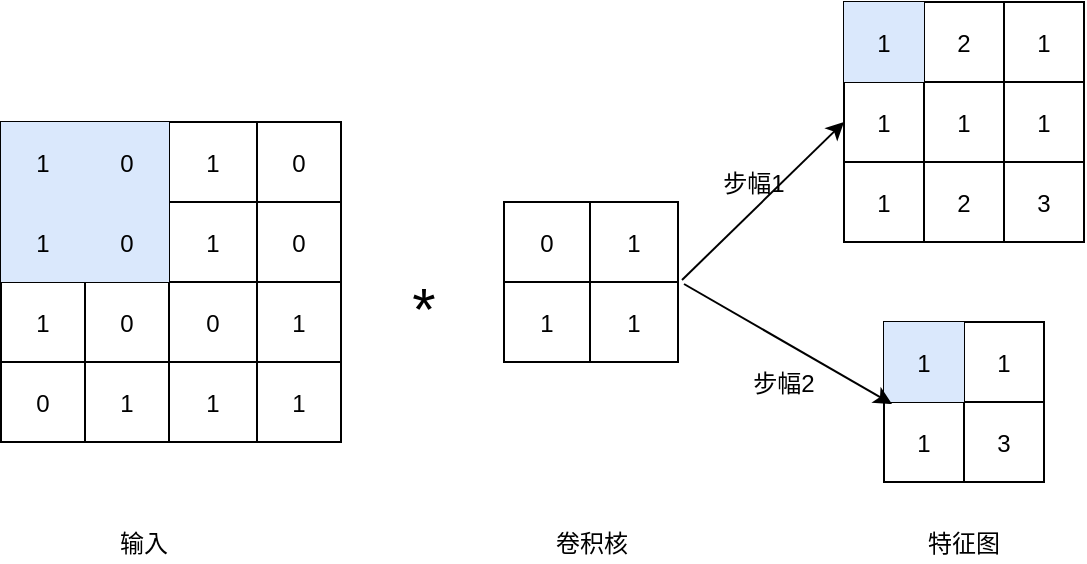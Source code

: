 <mxfile version="14.7.0" type="github">
  <diagram id="l0QCuOxOGb-37JVC7twy" name="Page-1">
    <mxGraphModel dx="942" dy="624" grid="1" gridSize="10" guides="1" tooltips="1" connect="1" arrows="1" fold="1" page="1" pageScale="1" pageWidth="827" pageHeight="1169" math="0" shadow="0">
      <root>
        <mxCell id="0" />
        <mxCell id="1" parent="0" />
        <mxCell id="oTk7mVOoB8nzKGtpYmCO-31" value="" style="shape=table;startSize=0;container=1;collapsible=0;childLayout=tableLayout;" vertex="1" parent="1">
          <mxGeometry x="168.5" y="760" width="170" height="160" as="geometry" />
        </mxCell>
        <mxCell id="oTk7mVOoB8nzKGtpYmCO-32" value="" style="shape=partialRectangle;collapsible=0;dropTarget=0;pointerEvents=0;fillColor=none;top=0;left=0;bottom=0;right=0;points=[[0,0.5],[1,0.5]];portConstraint=eastwest;" vertex="1" parent="oTk7mVOoB8nzKGtpYmCO-31">
          <mxGeometry width="170" height="40" as="geometry" />
        </mxCell>
        <mxCell id="oTk7mVOoB8nzKGtpYmCO-33" value="1" style="shape=partialRectangle;connectable=0;fillColor=#dae8fc;top=0;left=0;bottom=0;right=0;overflow=hidden;strokeColor=#6c8ebf;" vertex="1" parent="oTk7mVOoB8nzKGtpYmCO-32">
          <mxGeometry width="42" height="40" as="geometry" />
        </mxCell>
        <mxCell id="oTk7mVOoB8nzKGtpYmCO-34" value="0" style="shape=partialRectangle;connectable=0;fillColor=#dae8fc;top=0;left=0;bottom=0;right=0;overflow=hidden;strokeColor=#6c8ebf;" vertex="1" parent="oTk7mVOoB8nzKGtpYmCO-32">
          <mxGeometry x="42" width="42" height="40" as="geometry" />
        </mxCell>
        <mxCell id="oTk7mVOoB8nzKGtpYmCO-35" value="1" style="shape=partialRectangle;connectable=0;fillColor=none;top=0;left=0;bottom=0;right=0;overflow=hidden;" vertex="1" parent="oTk7mVOoB8nzKGtpYmCO-32">
          <mxGeometry x="84" width="44" height="40" as="geometry" />
        </mxCell>
        <mxCell id="oTk7mVOoB8nzKGtpYmCO-36" value="0" style="shape=partialRectangle;connectable=0;fillColor=none;top=0;left=0;bottom=0;right=0;overflow=hidden;" vertex="1" parent="oTk7mVOoB8nzKGtpYmCO-32">
          <mxGeometry x="128" width="42" height="40" as="geometry" />
        </mxCell>
        <mxCell id="oTk7mVOoB8nzKGtpYmCO-37" value="" style="shape=partialRectangle;collapsible=0;dropTarget=0;pointerEvents=0;fillColor=none;top=0;left=0;bottom=0;right=0;points=[[0,0.5],[1,0.5]];portConstraint=eastwest;" vertex="1" parent="oTk7mVOoB8nzKGtpYmCO-31">
          <mxGeometry y="40" width="170" height="40" as="geometry" />
        </mxCell>
        <mxCell id="oTk7mVOoB8nzKGtpYmCO-38" value="1" style="shape=partialRectangle;connectable=0;fillColor=#dae8fc;top=0;left=0;bottom=0;right=0;overflow=hidden;strokeColor=#6c8ebf;" vertex="1" parent="oTk7mVOoB8nzKGtpYmCO-37">
          <mxGeometry width="42" height="40" as="geometry" />
        </mxCell>
        <mxCell id="oTk7mVOoB8nzKGtpYmCO-39" value="0" style="shape=partialRectangle;connectable=0;fillColor=#dae8fc;top=0;left=0;bottom=0;right=0;overflow=hidden;strokeColor=#6c8ebf;" vertex="1" parent="oTk7mVOoB8nzKGtpYmCO-37">
          <mxGeometry x="42" width="42" height="40" as="geometry" />
        </mxCell>
        <mxCell id="oTk7mVOoB8nzKGtpYmCO-40" value="1" style="shape=partialRectangle;connectable=0;fillColor=none;top=0;left=0;bottom=0;right=0;overflow=hidden;" vertex="1" parent="oTk7mVOoB8nzKGtpYmCO-37">
          <mxGeometry x="84" width="44" height="40" as="geometry" />
        </mxCell>
        <mxCell id="oTk7mVOoB8nzKGtpYmCO-41" value="0" style="shape=partialRectangle;connectable=0;fillColor=none;top=0;left=0;bottom=0;right=0;overflow=hidden;" vertex="1" parent="oTk7mVOoB8nzKGtpYmCO-37">
          <mxGeometry x="128" width="42" height="40" as="geometry" />
        </mxCell>
        <mxCell id="oTk7mVOoB8nzKGtpYmCO-42" value="" style="shape=partialRectangle;collapsible=0;dropTarget=0;pointerEvents=0;fillColor=none;top=0;left=0;bottom=0;right=0;points=[[0,0.5],[1,0.5]];portConstraint=eastwest;" vertex="1" parent="oTk7mVOoB8nzKGtpYmCO-31">
          <mxGeometry y="80" width="170" height="40" as="geometry" />
        </mxCell>
        <mxCell id="oTk7mVOoB8nzKGtpYmCO-43" value="1" style="shape=partialRectangle;connectable=0;fillColor=none;top=0;left=0;bottom=0;right=0;overflow=hidden;" vertex="1" parent="oTk7mVOoB8nzKGtpYmCO-42">
          <mxGeometry width="42" height="40" as="geometry" />
        </mxCell>
        <mxCell id="oTk7mVOoB8nzKGtpYmCO-44" value="0" style="shape=partialRectangle;connectable=0;fillColor=none;top=0;left=0;bottom=0;right=0;overflow=hidden;" vertex="1" parent="oTk7mVOoB8nzKGtpYmCO-42">
          <mxGeometry x="42" width="42" height="40" as="geometry" />
        </mxCell>
        <mxCell id="oTk7mVOoB8nzKGtpYmCO-45" value="0" style="shape=partialRectangle;connectable=0;fillColor=none;top=0;left=0;bottom=0;right=0;overflow=hidden;" vertex="1" parent="oTk7mVOoB8nzKGtpYmCO-42">
          <mxGeometry x="84" width="44" height="40" as="geometry" />
        </mxCell>
        <mxCell id="oTk7mVOoB8nzKGtpYmCO-46" value="1" style="shape=partialRectangle;connectable=0;fillColor=none;top=0;left=0;bottom=0;right=0;overflow=hidden;" vertex="1" parent="oTk7mVOoB8nzKGtpYmCO-42">
          <mxGeometry x="128" width="42" height="40" as="geometry" />
        </mxCell>
        <mxCell id="oTk7mVOoB8nzKGtpYmCO-47" value="" style="shape=partialRectangle;collapsible=0;dropTarget=0;pointerEvents=0;fillColor=none;top=0;left=0;bottom=0;right=0;points=[[0,0.5],[1,0.5]];portConstraint=eastwest;" vertex="1" parent="oTk7mVOoB8nzKGtpYmCO-31">
          <mxGeometry y="120" width="170" height="40" as="geometry" />
        </mxCell>
        <mxCell id="oTk7mVOoB8nzKGtpYmCO-48" value="0" style="shape=partialRectangle;connectable=0;fillColor=none;top=0;left=0;bottom=0;right=0;overflow=hidden;" vertex="1" parent="oTk7mVOoB8nzKGtpYmCO-47">
          <mxGeometry width="42" height="40" as="geometry" />
        </mxCell>
        <mxCell id="oTk7mVOoB8nzKGtpYmCO-49" value="1" style="shape=partialRectangle;connectable=0;fillColor=none;top=0;left=0;bottom=0;right=0;overflow=hidden;" vertex="1" parent="oTk7mVOoB8nzKGtpYmCO-47">
          <mxGeometry x="42" width="42" height="40" as="geometry" />
        </mxCell>
        <mxCell id="oTk7mVOoB8nzKGtpYmCO-50" value="1" style="shape=partialRectangle;connectable=0;fillColor=none;top=0;left=0;bottom=0;right=0;overflow=hidden;" vertex="1" parent="oTk7mVOoB8nzKGtpYmCO-47">
          <mxGeometry x="84" width="44" height="40" as="geometry" />
        </mxCell>
        <mxCell id="oTk7mVOoB8nzKGtpYmCO-51" value="1" style="shape=partialRectangle;connectable=0;fillColor=none;top=0;left=0;bottom=0;right=0;overflow=hidden;" vertex="1" parent="oTk7mVOoB8nzKGtpYmCO-47">
          <mxGeometry x="128" width="42" height="40" as="geometry" />
        </mxCell>
        <mxCell id="oTk7mVOoB8nzKGtpYmCO-52" value="" style="shape=table;startSize=0;container=1;collapsible=0;childLayout=tableLayout;" vertex="1" parent="1">
          <mxGeometry x="420" y="800" width="87" height="80" as="geometry" />
        </mxCell>
        <mxCell id="oTk7mVOoB8nzKGtpYmCO-53" value="" style="shape=partialRectangle;collapsible=0;dropTarget=0;pointerEvents=0;fillColor=none;top=0;left=0;bottom=0;right=0;points=[[0,0.5],[1,0.5]];portConstraint=eastwest;" vertex="1" parent="oTk7mVOoB8nzKGtpYmCO-52">
          <mxGeometry width="87" height="40" as="geometry" />
        </mxCell>
        <mxCell id="oTk7mVOoB8nzKGtpYmCO-54" value="0" style="shape=partialRectangle;connectable=0;fillColor=none;top=0;left=0;bottom=0;right=0;overflow=hidden;" vertex="1" parent="oTk7mVOoB8nzKGtpYmCO-53">
          <mxGeometry width="43" height="40" as="geometry" />
        </mxCell>
        <mxCell id="oTk7mVOoB8nzKGtpYmCO-55" value="1" style="shape=partialRectangle;connectable=0;fillColor=none;top=0;left=0;bottom=0;right=0;overflow=hidden;" vertex="1" parent="oTk7mVOoB8nzKGtpYmCO-53">
          <mxGeometry x="43" width="44" height="40" as="geometry" />
        </mxCell>
        <mxCell id="oTk7mVOoB8nzKGtpYmCO-56" value="" style="shape=partialRectangle;collapsible=0;dropTarget=0;pointerEvents=0;fillColor=none;top=0;left=0;bottom=0;right=0;points=[[0,0.5],[1,0.5]];portConstraint=eastwest;" vertex="1" parent="oTk7mVOoB8nzKGtpYmCO-52">
          <mxGeometry y="40" width="87" height="40" as="geometry" />
        </mxCell>
        <mxCell id="oTk7mVOoB8nzKGtpYmCO-57" value="1" style="shape=partialRectangle;connectable=0;fillColor=none;top=0;left=0;bottom=0;right=0;overflow=hidden;" vertex="1" parent="oTk7mVOoB8nzKGtpYmCO-56">
          <mxGeometry width="43" height="40" as="geometry" />
        </mxCell>
        <mxCell id="oTk7mVOoB8nzKGtpYmCO-58" value="1" style="shape=partialRectangle;connectable=0;fillColor=none;top=0;left=0;bottom=0;right=0;overflow=hidden;" vertex="1" parent="oTk7mVOoB8nzKGtpYmCO-56">
          <mxGeometry x="43" width="44" height="40" as="geometry" />
        </mxCell>
        <mxCell id="oTk7mVOoB8nzKGtpYmCO-59" value="*" style="text;strokeColor=none;fillColor=none;align=center;verticalAlign=middle;rounded=0;fontSize=30;" vertex="1" parent="1">
          <mxGeometry x="360" y="840" width="40" height="20" as="geometry" />
        </mxCell>
        <mxCell id="oTk7mVOoB8nzKGtpYmCO-60" value="" style="shape=table;startSize=0;container=1;collapsible=0;childLayout=tableLayout;" vertex="1" parent="1">
          <mxGeometry x="590" y="700" width="120" height="120" as="geometry" />
        </mxCell>
        <mxCell id="oTk7mVOoB8nzKGtpYmCO-61" value="" style="shape=partialRectangle;collapsible=0;dropTarget=0;pointerEvents=0;fillColor=none;top=0;left=0;bottom=0;right=0;points=[[0,0.5],[1,0.5]];portConstraint=eastwest;" vertex="1" parent="oTk7mVOoB8nzKGtpYmCO-60">
          <mxGeometry width="120" height="40" as="geometry" />
        </mxCell>
        <mxCell id="oTk7mVOoB8nzKGtpYmCO-62" value="1" style="shape=partialRectangle;connectable=0;fillColor=#dae8fc;top=0;left=0;bottom=0;right=0;overflow=hidden;strokeColor=#6c8ebf;" vertex="1" parent="oTk7mVOoB8nzKGtpYmCO-61">
          <mxGeometry width="40" height="40" as="geometry" />
        </mxCell>
        <mxCell id="oTk7mVOoB8nzKGtpYmCO-63" value="2" style="shape=partialRectangle;connectable=0;fillColor=none;top=0;left=0;bottom=0;right=0;overflow=hidden;" vertex="1" parent="oTk7mVOoB8nzKGtpYmCO-61">
          <mxGeometry x="40" width="40" height="40" as="geometry" />
        </mxCell>
        <mxCell id="oTk7mVOoB8nzKGtpYmCO-64" value="1" style="shape=partialRectangle;connectable=0;fillColor=none;top=0;left=0;bottom=0;right=0;overflow=hidden;" vertex="1" parent="oTk7mVOoB8nzKGtpYmCO-61">
          <mxGeometry x="80" width="40" height="40" as="geometry" />
        </mxCell>
        <mxCell id="oTk7mVOoB8nzKGtpYmCO-65" value="" style="shape=partialRectangle;collapsible=0;dropTarget=0;pointerEvents=0;fillColor=none;top=0;left=0;bottom=0;right=0;points=[[0,0.5],[1,0.5]];portConstraint=eastwest;" vertex="1" parent="oTk7mVOoB8nzKGtpYmCO-60">
          <mxGeometry y="40" width="120" height="40" as="geometry" />
        </mxCell>
        <mxCell id="oTk7mVOoB8nzKGtpYmCO-66" value="1" style="shape=partialRectangle;connectable=0;fillColor=none;top=0;left=0;bottom=0;right=0;overflow=hidden;" vertex="1" parent="oTk7mVOoB8nzKGtpYmCO-65">
          <mxGeometry width="40" height="40" as="geometry" />
        </mxCell>
        <mxCell id="oTk7mVOoB8nzKGtpYmCO-67" value="1" style="shape=partialRectangle;connectable=0;fillColor=none;top=0;left=0;bottom=0;right=0;overflow=hidden;" vertex="1" parent="oTk7mVOoB8nzKGtpYmCO-65">
          <mxGeometry x="40" width="40" height="40" as="geometry" />
        </mxCell>
        <mxCell id="oTk7mVOoB8nzKGtpYmCO-68" value="1" style="shape=partialRectangle;connectable=0;fillColor=none;top=0;left=0;bottom=0;right=0;overflow=hidden;" vertex="1" parent="oTk7mVOoB8nzKGtpYmCO-65">
          <mxGeometry x="80" width="40" height="40" as="geometry" />
        </mxCell>
        <mxCell id="oTk7mVOoB8nzKGtpYmCO-69" value="" style="shape=partialRectangle;collapsible=0;dropTarget=0;pointerEvents=0;fillColor=none;top=0;left=0;bottom=0;right=0;points=[[0,0.5],[1,0.5]];portConstraint=eastwest;" vertex="1" parent="oTk7mVOoB8nzKGtpYmCO-60">
          <mxGeometry y="80" width="120" height="40" as="geometry" />
        </mxCell>
        <mxCell id="oTk7mVOoB8nzKGtpYmCO-70" value="1" style="shape=partialRectangle;connectable=0;fillColor=none;top=0;left=0;bottom=0;right=0;overflow=hidden;" vertex="1" parent="oTk7mVOoB8nzKGtpYmCO-69">
          <mxGeometry width="40" height="40" as="geometry" />
        </mxCell>
        <mxCell id="oTk7mVOoB8nzKGtpYmCO-71" value="2" style="shape=partialRectangle;connectable=0;fillColor=none;top=0;left=0;bottom=0;right=0;overflow=hidden;" vertex="1" parent="oTk7mVOoB8nzKGtpYmCO-69">
          <mxGeometry x="40" width="40" height="40" as="geometry" />
        </mxCell>
        <mxCell id="oTk7mVOoB8nzKGtpYmCO-72" value="3" style="shape=partialRectangle;connectable=0;fillColor=none;top=0;left=0;bottom=0;right=0;overflow=hidden;" vertex="1" parent="oTk7mVOoB8nzKGtpYmCO-69">
          <mxGeometry x="80" width="40" height="40" as="geometry" />
        </mxCell>
        <mxCell id="oTk7mVOoB8nzKGtpYmCO-73" value="" style="endArrow=classic;exitX=1.023;exitY=-0.025;exitDx=0;exitDy=0;exitPerimeter=0;entryX=0;entryY=0.5;entryDx=0;entryDy=0;" edge="1" parent="1" source="oTk7mVOoB8nzKGtpYmCO-56" target="oTk7mVOoB8nzKGtpYmCO-65">
          <mxGeometry width="50" height="50" relative="1" as="geometry">
            <mxPoint x="520" y="840" as="sourcePoint" />
            <mxPoint x="570" y="790" as="targetPoint" />
          </mxGeometry>
        </mxCell>
        <mxCell id="oTk7mVOoB8nzKGtpYmCO-74" value="" style="shape=table;startSize=0;container=1;collapsible=0;childLayout=tableLayout;" vertex="1" parent="1">
          <mxGeometry x="610" y="860" width="80" height="80" as="geometry" />
        </mxCell>
        <mxCell id="oTk7mVOoB8nzKGtpYmCO-75" value="" style="shape=partialRectangle;collapsible=0;dropTarget=0;pointerEvents=0;fillColor=none;top=0;left=0;bottom=0;right=0;points=[[0,0.5],[1,0.5]];portConstraint=eastwest;" vertex="1" parent="oTk7mVOoB8nzKGtpYmCO-74">
          <mxGeometry width="80" height="40" as="geometry" />
        </mxCell>
        <mxCell id="oTk7mVOoB8nzKGtpYmCO-76" value="1" style="shape=partialRectangle;connectable=0;fillColor=#dae8fc;top=0;left=0;bottom=0;right=0;overflow=hidden;strokeColor=#6c8ebf;" vertex="1" parent="oTk7mVOoB8nzKGtpYmCO-75">
          <mxGeometry width="40" height="40" as="geometry" />
        </mxCell>
        <mxCell id="oTk7mVOoB8nzKGtpYmCO-77" value="1" style="shape=partialRectangle;connectable=0;fillColor=none;top=0;left=0;bottom=0;right=0;overflow=hidden;" vertex="1" parent="oTk7mVOoB8nzKGtpYmCO-75">
          <mxGeometry x="40" width="40" height="40" as="geometry" />
        </mxCell>
        <mxCell id="oTk7mVOoB8nzKGtpYmCO-78" value="" style="shape=partialRectangle;collapsible=0;dropTarget=0;pointerEvents=0;fillColor=none;top=0;left=0;bottom=0;right=0;points=[[0,0.5],[1,0.5]];portConstraint=eastwest;" vertex="1" parent="oTk7mVOoB8nzKGtpYmCO-74">
          <mxGeometry y="40" width="80" height="40" as="geometry" />
        </mxCell>
        <mxCell id="oTk7mVOoB8nzKGtpYmCO-79" value="1" style="shape=partialRectangle;connectable=0;fillColor=none;top=0;left=0;bottom=0;right=0;overflow=hidden;" vertex="1" parent="oTk7mVOoB8nzKGtpYmCO-78">
          <mxGeometry width="40" height="40" as="geometry" />
        </mxCell>
        <mxCell id="oTk7mVOoB8nzKGtpYmCO-80" value="3" style="shape=partialRectangle;connectable=0;fillColor=none;top=0;left=0;bottom=0;right=0;overflow=hidden;" vertex="1" parent="oTk7mVOoB8nzKGtpYmCO-78">
          <mxGeometry x="40" width="40" height="40" as="geometry" />
        </mxCell>
        <mxCell id="oTk7mVOoB8nzKGtpYmCO-81" value="" style="endArrow=classic;entryX=0.05;entryY=0.025;entryDx=0;entryDy=0;entryPerimeter=0;" edge="1" parent="1" target="oTk7mVOoB8nzKGtpYmCO-78">
          <mxGeometry width="50" height="50" relative="1" as="geometry">
            <mxPoint x="510" y="841" as="sourcePoint" />
            <mxPoint x="580" y="870" as="targetPoint" />
          </mxGeometry>
        </mxCell>
        <mxCell id="oTk7mVOoB8nzKGtpYmCO-82" value="步幅1" style="text;strokeColor=none;fillColor=none;align=center;verticalAlign=middle;rounded=0;" vertex="1" parent="1">
          <mxGeometry x="525" y="780" width="40" height="20" as="geometry" />
        </mxCell>
        <mxCell id="oTk7mVOoB8nzKGtpYmCO-83" value="步幅2" style="text;strokeColor=none;fillColor=none;align=center;verticalAlign=middle;rounded=0;" vertex="1" parent="1">
          <mxGeometry x="540" y="880" width="40" height="20" as="geometry" />
        </mxCell>
        <mxCell id="oTk7mVOoB8nzKGtpYmCO-84" value="输入" style="text;strokeColor=none;fillColor=none;align=center;verticalAlign=middle;rounded=0;" vertex="1" parent="1">
          <mxGeometry x="220" y="960" width="40" height="20" as="geometry" />
        </mxCell>
        <mxCell id="oTk7mVOoB8nzKGtpYmCO-85" value="卷积核" style="text;strokeColor=none;fillColor=none;align=center;verticalAlign=middle;rounded=0;" vertex="1" parent="1">
          <mxGeometry x="444" y="960" width="40" height="20" as="geometry" />
        </mxCell>
        <mxCell id="oTk7mVOoB8nzKGtpYmCO-86" value="特征图" style="text;strokeColor=none;fillColor=none;align=center;verticalAlign=middle;rounded=0;" vertex="1" parent="1">
          <mxGeometry x="630" y="960" width="40" height="20" as="geometry" />
        </mxCell>
      </root>
    </mxGraphModel>
  </diagram>
</mxfile>

